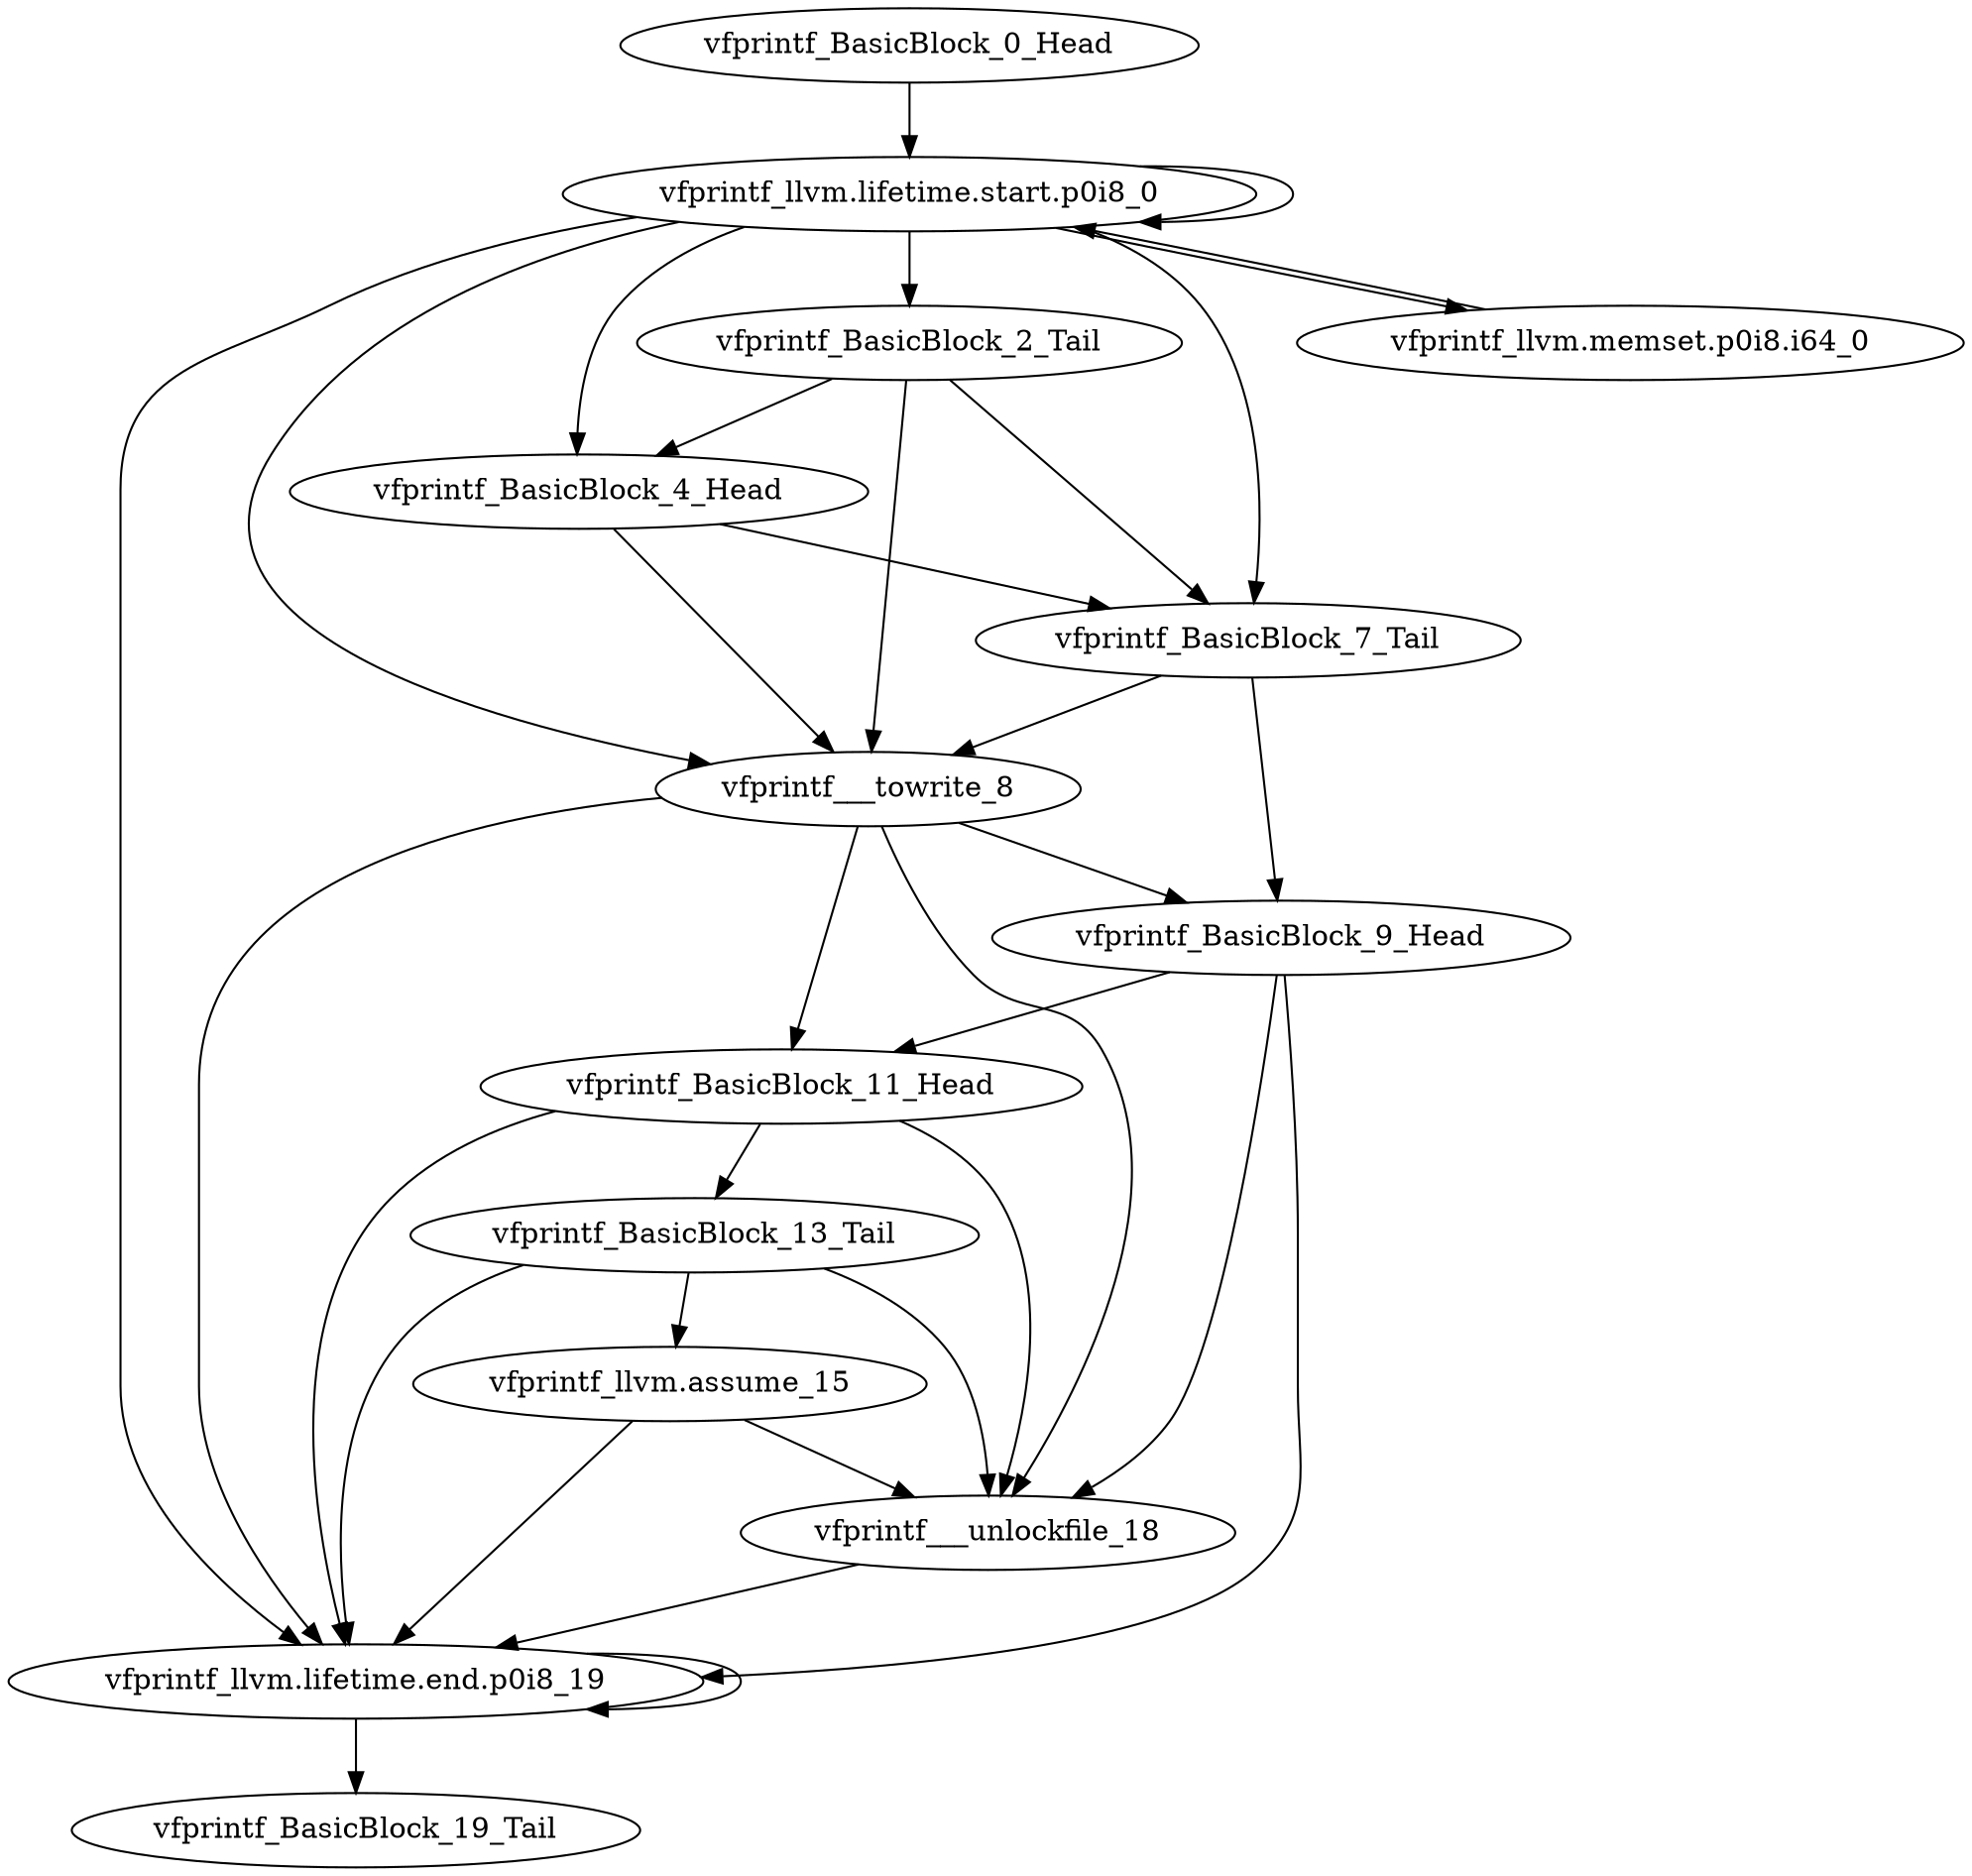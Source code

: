 digraph G {
    "vfprintf_BasicBlock_0_Head" -> "vfprintf_llvm.lifetime.start.p0i8_0"
    "vfprintf_BasicBlock_9_Head" -> "vfprintf_llvm.lifetime.end.p0i8_19"
    "vfprintf_BasicBlock_9_Head" -> "vfprintf___unlockfile_18"
    "vfprintf_BasicBlock_9_Head" -> "vfprintf_BasicBlock_11_Head"
    "vfprintf___towrite_8" -> "vfprintf_BasicBlock_9_Head"
    "vfprintf___towrite_8" -> "vfprintf_llvm.lifetime.end.p0i8_19"
    "vfprintf___towrite_8" -> "vfprintf___unlockfile_18"
    "vfprintf___towrite_8" -> "vfprintf_BasicBlock_11_Head"
    "vfprintf_BasicBlock_4_Head" -> "vfprintf___towrite_8"
    "vfprintf_BasicBlock_4_Head" -> "vfprintf_BasicBlock_7_Tail"
    "vfprintf_BasicBlock_7_Tail" -> "vfprintf_BasicBlock_9_Head"
    "vfprintf_BasicBlock_7_Tail" -> "vfprintf___towrite_8"
    "vfprintf_llvm.lifetime.end.p0i8_19" -> "vfprintf_llvm.lifetime.end.p0i8_19"
    "vfprintf_llvm.lifetime.end.p0i8_19" -> "vfprintf_BasicBlock_19_Tail"
    "vfprintf_BasicBlock_2_Tail" -> "vfprintf___towrite_8"
    "vfprintf_BasicBlock_2_Tail" -> "vfprintf_BasicBlock_4_Head"
    "vfprintf_BasicBlock_2_Tail" -> "vfprintf_BasicBlock_7_Tail"
    "vfprintf_BasicBlock_13_Tail" -> "vfprintf_llvm.lifetime.end.p0i8_19"
    "vfprintf_BasicBlock_13_Tail" -> "vfprintf___unlockfile_18"
    "vfprintf_BasicBlock_13_Tail" -> "vfprintf_llvm.assume_15"
    "vfprintf___unlockfile_18" -> "vfprintf_llvm.lifetime.end.p0i8_19"
    "vfprintf_llvm.memset.p0i8.i64_0" -> "vfprintf_llvm.lifetime.start.p0i8_0"
    "vfprintf_llvm.lifetime.start.p0i8_0" -> "vfprintf___towrite_8"
    "vfprintf_llvm.lifetime.start.p0i8_0" -> "vfprintf_BasicBlock_4_Head"
    "vfprintf_llvm.lifetime.start.p0i8_0" -> "vfprintf_BasicBlock_7_Tail"
    "vfprintf_llvm.lifetime.start.p0i8_0" -> "vfprintf_llvm.lifetime.end.p0i8_19"
    "vfprintf_llvm.lifetime.start.p0i8_0" -> "vfprintf_BasicBlock_2_Tail"
    "vfprintf_llvm.lifetime.start.p0i8_0" -> "vfprintf_llvm.memset.p0i8.i64_0"
    "vfprintf_llvm.lifetime.start.p0i8_0" -> "vfprintf_llvm.lifetime.start.p0i8_0"
    "vfprintf_BasicBlock_11_Head" -> "vfprintf_llvm.lifetime.end.p0i8_19"
    "vfprintf_BasicBlock_11_Head" -> "vfprintf_BasicBlock_13_Tail"
    "vfprintf_BasicBlock_11_Head" -> "vfprintf___unlockfile_18"
    "vfprintf_llvm.assume_15" -> "vfprintf_llvm.lifetime.end.p0i8_19"
    "vfprintf_llvm.assume_15" -> "vfprintf___unlockfile_18"
}
